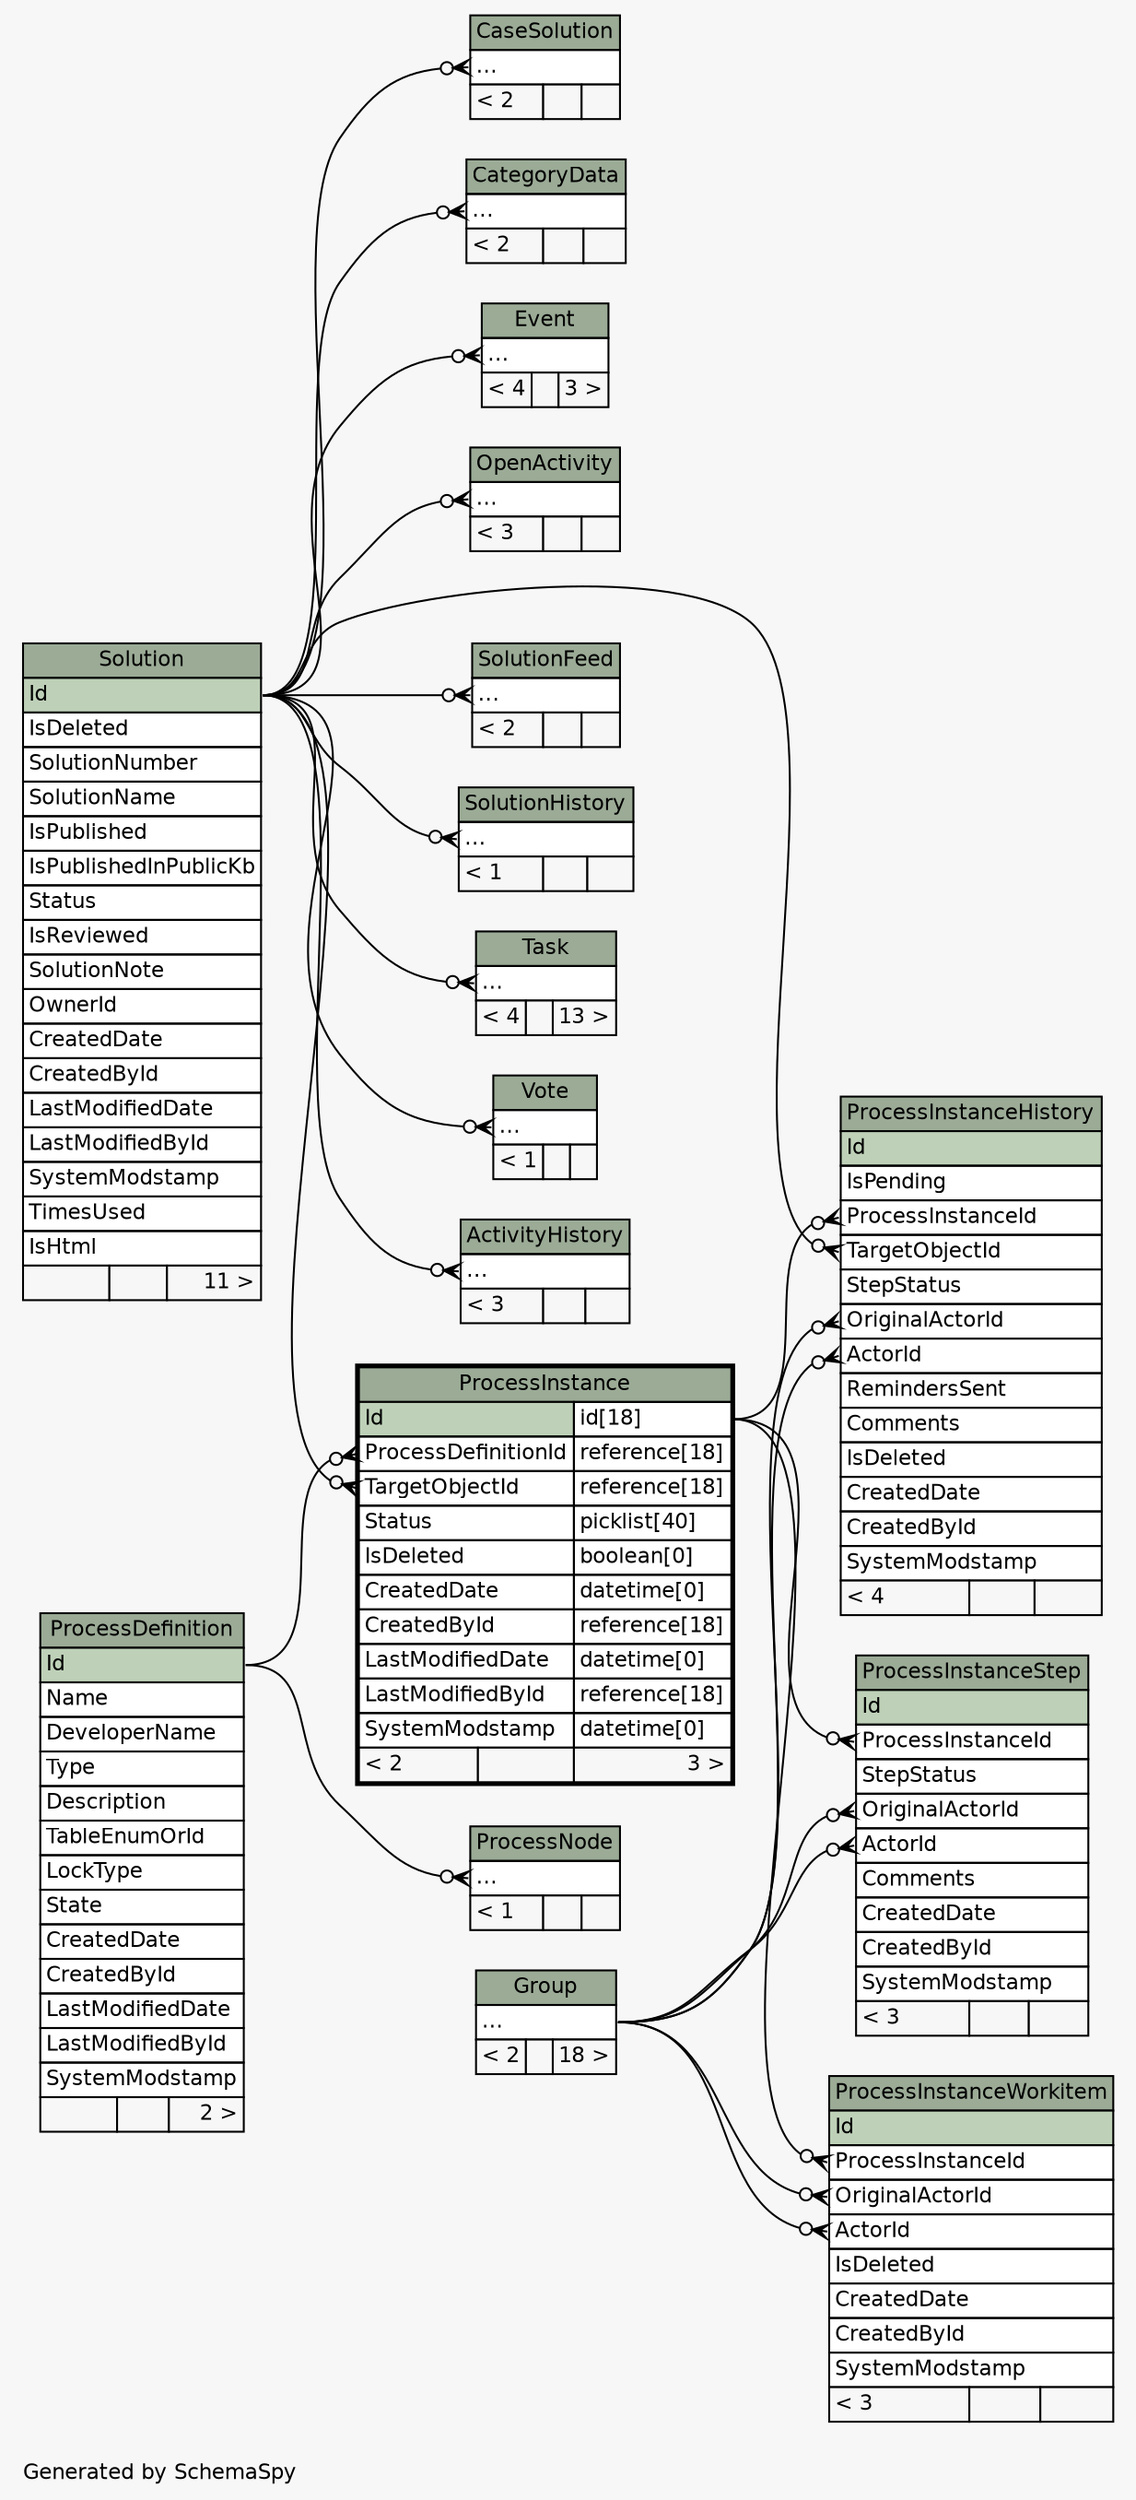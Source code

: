// dot 2.36.0 on Mac OS X 10.11.6
// SchemaSpy rev 590
digraph "twoDegreesRelationshipsDiagram" {
  graph [
    rankdir="RL"
    bgcolor="#f7f7f7"
    label="\nGenerated by SchemaSpy"
    labeljust="l"
    nodesep="0.18"
    ranksep="0.46"
    fontname="Helvetica"
    fontsize="11"
  ];
  node [
    fontname="Helvetica"
    fontsize="11"
    shape="plaintext"
  ];
  edge [
    arrowsize="0.8"
  ];
  "ActivityHistory":"elipses":w -> "Solution":"Id":e [arrowhead=none dir=back arrowtail=crowodot];
  "CaseSolution":"elipses":w -> "Solution":"Id":e [arrowhead=none dir=back arrowtail=crowodot];
  "CategoryData":"elipses":w -> "Solution":"Id":e [arrowhead=none dir=back arrowtail=crowodot];
  "Event":"elipses":w -> "Solution":"Id":e [arrowhead=none dir=back arrowtail=crowodot];
  "OpenActivity":"elipses":w -> "Solution":"Id":e [arrowhead=none dir=back arrowtail=crowodot];
  "ProcessInstance":"ProcessDefinitionId":w -> "ProcessDefinition":"Id":e [arrowhead=none dir=back arrowtail=crowodot];
  "ProcessInstance":"TargetObjectId":w -> "Solution":"Id":e [arrowhead=none dir=back arrowtail=crowodot];
  "ProcessInstanceHistory":"ActorId":w -> "Group":"elipses":e [arrowhead=none dir=back arrowtail=crowodot];
  "ProcessInstanceHistory":"OriginalActorId":w -> "Group":"elipses":e [arrowhead=none dir=back arrowtail=crowodot];
  "ProcessInstanceHistory":"ProcessInstanceId":w -> "ProcessInstance":"Id.type":e [arrowhead=none dir=back arrowtail=crowodot];
  "ProcessInstanceHistory":"TargetObjectId":w -> "Solution":"Id":e [arrowhead=none dir=back arrowtail=crowodot];
  "ProcessInstanceStep":"ActorId":w -> "Group":"elipses":e [arrowhead=none dir=back arrowtail=crowodot];
  "ProcessInstanceStep":"OriginalActorId":w -> "Group":"elipses":e [arrowhead=none dir=back arrowtail=crowodot];
  "ProcessInstanceStep":"ProcessInstanceId":w -> "ProcessInstance":"Id.type":e [arrowhead=none dir=back arrowtail=crowodot];
  "ProcessInstanceWorkitem":"ActorId":w -> "Group":"elipses":e [arrowhead=none dir=back arrowtail=crowodot];
  "ProcessInstanceWorkitem":"OriginalActorId":w -> "Group":"elipses":e [arrowhead=none dir=back arrowtail=crowodot];
  "ProcessInstanceWorkitem":"ProcessInstanceId":w -> "ProcessInstance":"Id.type":e [arrowhead=none dir=back arrowtail=crowodot];
  "ProcessNode":"elipses":w -> "ProcessDefinition":"Id":e [arrowhead=none dir=back arrowtail=crowodot];
  "SolutionFeed":"elipses":w -> "Solution":"Id":e [arrowhead=none dir=back arrowtail=crowodot];
  "SolutionHistory":"elipses":w -> "Solution":"Id":e [arrowhead=none dir=back arrowtail=crowodot];
  "Task":"elipses":w -> "Solution":"Id":e [arrowhead=none dir=back arrowtail=crowodot];
  "Vote":"elipses":w -> "Solution":"Id":e [arrowhead=none dir=back arrowtail=crowodot];
  "ActivityHistory" [
    label=<
    <TABLE BORDER="0" CELLBORDER="1" CELLSPACING="0" BGCOLOR="#ffffff">
      <TR><TD COLSPAN="3" BGCOLOR="#9bab96" ALIGN="CENTER">ActivityHistory</TD></TR>
      <TR><TD PORT="elipses" COLSPAN="3" ALIGN="LEFT">...</TD></TR>
      <TR><TD ALIGN="LEFT" BGCOLOR="#f7f7f7">&lt; 3</TD><TD ALIGN="RIGHT" BGCOLOR="#f7f7f7">  </TD><TD ALIGN="RIGHT" BGCOLOR="#f7f7f7">  </TD></TR>
    </TABLE>>
    URL="ActivityHistory.html"
    tooltip="ActivityHistory"
  ];
  "CaseSolution" [
    label=<
    <TABLE BORDER="0" CELLBORDER="1" CELLSPACING="0" BGCOLOR="#ffffff">
      <TR><TD COLSPAN="3" BGCOLOR="#9bab96" ALIGN="CENTER">CaseSolution</TD></TR>
      <TR><TD PORT="elipses" COLSPAN="3" ALIGN="LEFT">...</TD></TR>
      <TR><TD ALIGN="LEFT" BGCOLOR="#f7f7f7">&lt; 2</TD><TD ALIGN="RIGHT" BGCOLOR="#f7f7f7">  </TD><TD ALIGN="RIGHT" BGCOLOR="#f7f7f7">  </TD></TR>
    </TABLE>>
    URL="CaseSolution.html"
    tooltip="CaseSolution"
  ];
  "CategoryData" [
    label=<
    <TABLE BORDER="0" CELLBORDER="1" CELLSPACING="0" BGCOLOR="#ffffff">
      <TR><TD COLSPAN="3" BGCOLOR="#9bab96" ALIGN="CENTER">CategoryData</TD></TR>
      <TR><TD PORT="elipses" COLSPAN="3" ALIGN="LEFT">...</TD></TR>
      <TR><TD ALIGN="LEFT" BGCOLOR="#f7f7f7">&lt; 2</TD><TD ALIGN="RIGHT" BGCOLOR="#f7f7f7">  </TD><TD ALIGN="RIGHT" BGCOLOR="#f7f7f7">  </TD></TR>
    </TABLE>>
    URL="CategoryData.html"
    tooltip="CategoryData"
  ];
  "Event" [
    label=<
    <TABLE BORDER="0" CELLBORDER="1" CELLSPACING="0" BGCOLOR="#ffffff">
      <TR><TD COLSPAN="3" BGCOLOR="#9bab96" ALIGN="CENTER">Event</TD></TR>
      <TR><TD PORT="elipses" COLSPAN="3" ALIGN="LEFT">...</TD></TR>
      <TR><TD ALIGN="LEFT" BGCOLOR="#f7f7f7">&lt; 4</TD><TD ALIGN="RIGHT" BGCOLOR="#f7f7f7">  </TD><TD ALIGN="RIGHT" BGCOLOR="#f7f7f7">3 &gt;</TD></TR>
    </TABLE>>
    URL="Event.html"
    tooltip="Event"
  ];
  "Group" [
    label=<
    <TABLE BORDER="0" CELLBORDER="1" CELLSPACING="0" BGCOLOR="#ffffff">
      <TR><TD COLSPAN="3" BGCOLOR="#9bab96" ALIGN="CENTER">Group</TD></TR>
      <TR><TD PORT="elipses" COLSPAN="3" ALIGN="LEFT">...</TD></TR>
      <TR><TD ALIGN="LEFT" BGCOLOR="#f7f7f7">&lt; 2</TD><TD ALIGN="RIGHT" BGCOLOR="#f7f7f7">  </TD><TD ALIGN="RIGHT" BGCOLOR="#f7f7f7">18 &gt;</TD></TR>
    </TABLE>>
    URL="Group.html"
    tooltip="Group"
  ];
  "OpenActivity" [
    label=<
    <TABLE BORDER="0" CELLBORDER="1" CELLSPACING="0" BGCOLOR="#ffffff">
      <TR><TD COLSPAN="3" BGCOLOR="#9bab96" ALIGN="CENTER">OpenActivity</TD></TR>
      <TR><TD PORT="elipses" COLSPAN="3" ALIGN="LEFT">...</TD></TR>
      <TR><TD ALIGN="LEFT" BGCOLOR="#f7f7f7">&lt; 3</TD><TD ALIGN="RIGHT" BGCOLOR="#f7f7f7">  </TD><TD ALIGN="RIGHT" BGCOLOR="#f7f7f7">  </TD></TR>
    </TABLE>>
    URL="OpenActivity.html"
    tooltip="OpenActivity"
  ];
  "ProcessDefinition" [
    label=<
    <TABLE BORDER="0" CELLBORDER="1" CELLSPACING="0" BGCOLOR="#ffffff">
      <TR><TD COLSPAN="3" BGCOLOR="#9bab96" ALIGN="CENTER">ProcessDefinition</TD></TR>
      <TR><TD PORT="Id" COLSPAN="3" BGCOLOR="#bed1b8" ALIGN="LEFT">Id</TD></TR>
      <TR><TD PORT="Name" COLSPAN="3" ALIGN="LEFT">Name</TD></TR>
      <TR><TD PORT="DeveloperName" COLSPAN="3" ALIGN="LEFT">DeveloperName</TD></TR>
      <TR><TD PORT="Type" COLSPAN="3" ALIGN="LEFT">Type</TD></TR>
      <TR><TD PORT="Description" COLSPAN="3" ALIGN="LEFT">Description</TD></TR>
      <TR><TD PORT="TableEnumOrId" COLSPAN="3" ALIGN="LEFT">TableEnumOrId</TD></TR>
      <TR><TD PORT="LockType" COLSPAN="3" ALIGN="LEFT">LockType</TD></TR>
      <TR><TD PORT="State" COLSPAN="3" ALIGN="LEFT">State</TD></TR>
      <TR><TD PORT="CreatedDate" COLSPAN="3" ALIGN="LEFT">CreatedDate</TD></TR>
      <TR><TD PORT="CreatedById" COLSPAN="3" ALIGN="LEFT">CreatedById</TD></TR>
      <TR><TD PORT="LastModifiedDate" COLSPAN="3" ALIGN="LEFT">LastModifiedDate</TD></TR>
      <TR><TD PORT="LastModifiedById" COLSPAN="3" ALIGN="LEFT">LastModifiedById</TD></TR>
      <TR><TD PORT="SystemModstamp" COLSPAN="3" ALIGN="LEFT">SystemModstamp</TD></TR>
      <TR><TD ALIGN="LEFT" BGCOLOR="#f7f7f7">  </TD><TD ALIGN="RIGHT" BGCOLOR="#f7f7f7">  </TD><TD ALIGN="RIGHT" BGCOLOR="#f7f7f7">2 &gt;</TD></TR>
    </TABLE>>
    URL="ProcessDefinition.html"
    tooltip="ProcessDefinition"
  ];
  "ProcessInstance" [
    label=<
    <TABLE BORDER="2" CELLBORDER="1" CELLSPACING="0" BGCOLOR="#ffffff">
      <TR><TD COLSPAN="3" BGCOLOR="#9bab96" ALIGN="CENTER">ProcessInstance</TD></TR>
      <TR><TD PORT="Id" COLSPAN="2" BGCOLOR="#bed1b8" ALIGN="LEFT">Id</TD><TD PORT="Id.type" ALIGN="LEFT">id[18]</TD></TR>
      <TR><TD PORT="ProcessDefinitionId" COLSPAN="2" ALIGN="LEFT">ProcessDefinitionId</TD><TD PORT="ProcessDefinitionId.type" ALIGN="LEFT">reference[18]</TD></TR>
      <TR><TD PORT="TargetObjectId" COLSPAN="2" ALIGN="LEFT">TargetObjectId</TD><TD PORT="TargetObjectId.type" ALIGN="LEFT">reference[18]</TD></TR>
      <TR><TD PORT="Status" COLSPAN="2" ALIGN="LEFT">Status</TD><TD PORT="Status.type" ALIGN="LEFT">picklist[40]</TD></TR>
      <TR><TD PORT="IsDeleted" COLSPAN="2" ALIGN="LEFT">IsDeleted</TD><TD PORT="IsDeleted.type" ALIGN="LEFT">boolean[0]</TD></TR>
      <TR><TD PORT="CreatedDate" COLSPAN="2" ALIGN="LEFT">CreatedDate</TD><TD PORT="CreatedDate.type" ALIGN="LEFT">datetime[0]</TD></TR>
      <TR><TD PORT="CreatedById" COLSPAN="2" ALIGN="LEFT">CreatedById</TD><TD PORT="CreatedById.type" ALIGN="LEFT">reference[18]</TD></TR>
      <TR><TD PORT="LastModifiedDate" COLSPAN="2" ALIGN="LEFT">LastModifiedDate</TD><TD PORT="LastModifiedDate.type" ALIGN="LEFT">datetime[0]</TD></TR>
      <TR><TD PORT="LastModifiedById" COLSPAN="2" ALIGN="LEFT">LastModifiedById</TD><TD PORT="LastModifiedById.type" ALIGN="LEFT">reference[18]</TD></TR>
      <TR><TD PORT="SystemModstamp" COLSPAN="2" ALIGN="LEFT">SystemModstamp</TD><TD PORT="SystemModstamp.type" ALIGN="LEFT">datetime[0]</TD></TR>
      <TR><TD ALIGN="LEFT" BGCOLOR="#f7f7f7">&lt; 2</TD><TD ALIGN="RIGHT" BGCOLOR="#f7f7f7">  </TD><TD ALIGN="RIGHT" BGCOLOR="#f7f7f7">3 &gt;</TD></TR>
    </TABLE>>
    URL="ProcessInstance.html"
    tooltip="ProcessInstance"
  ];
  "ProcessInstanceHistory" [
    label=<
    <TABLE BORDER="0" CELLBORDER="1" CELLSPACING="0" BGCOLOR="#ffffff">
      <TR><TD COLSPAN="3" BGCOLOR="#9bab96" ALIGN="CENTER">ProcessInstanceHistory</TD></TR>
      <TR><TD PORT="Id" COLSPAN="3" BGCOLOR="#bed1b8" ALIGN="LEFT">Id</TD></TR>
      <TR><TD PORT="IsPending" COLSPAN="3" ALIGN="LEFT">IsPending</TD></TR>
      <TR><TD PORT="ProcessInstanceId" COLSPAN="3" ALIGN="LEFT">ProcessInstanceId</TD></TR>
      <TR><TD PORT="TargetObjectId" COLSPAN="3" ALIGN="LEFT">TargetObjectId</TD></TR>
      <TR><TD PORT="StepStatus" COLSPAN="3" ALIGN="LEFT">StepStatus</TD></TR>
      <TR><TD PORT="OriginalActorId" COLSPAN="3" ALIGN="LEFT">OriginalActorId</TD></TR>
      <TR><TD PORT="ActorId" COLSPAN="3" ALIGN="LEFT">ActorId</TD></TR>
      <TR><TD PORT="RemindersSent" COLSPAN="3" ALIGN="LEFT">RemindersSent</TD></TR>
      <TR><TD PORT="Comments" COLSPAN="3" ALIGN="LEFT">Comments</TD></TR>
      <TR><TD PORT="IsDeleted" COLSPAN="3" ALIGN="LEFT">IsDeleted</TD></TR>
      <TR><TD PORT="CreatedDate" COLSPAN="3" ALIGN="LEFT">CreatedDate</TD></TR>
      <TR><TD PORT="CreatedById" COLSPAN="3" ALIGN="LEFT">CreatedById</TD></TR>
      <TR><TD PORT="SystemModstamp" COLSPAN="3" ALIGN="LEFT">SystemModstamp</TD></TR>
      <TR><TD ALIGN="LEFT" BGCOLOR="#f7f7f7">&lt; 4</TD><TD ALIGN="RIGHT" BGCOLOR="#f7f7f7">  </TD><TD ALIGN="RIGHT" BGCOLOR="#f7f7f7">  </TD></TR>
    </TABLE>>
    URL="ProcessInstanceHistory.html"
    tooltip="ProcessInstanceHistory"
  ];
  "ProcessInstanceStep" [
    label=<
    <TABLE BORDER="0" CELLBORDER="1" CELLSPACING="0" BGCOLOR="#ffffff">
      <TR><TD COLSPAN="3" BGCOLOR="#9bab96" ALIGN="CENTER">ProcessInstanceStep</TD></TR>
      <TR><TD PORT="Id" COLSPAN="3" BGCOLOR="#bed1b8" ALIGN="LEFT">Id</TD></TR>
      <TR><TD PORT="ProcessInstanceId" COLSPAN="3" ALIGN="LEFT">ProcessInstanceId</TD></TR>
      <TR><TD PORT="StepStatus" COLSPAN="3" ALIGN="LEFT">StepStatus</TD></TR>
      <TR><TD PORT="OriginalActorId" COLSPAN="3" ALIGN="LEFT">OriginalActorId</TD></TR>
      <TR><TD PORT="ActorId" COLSPAN="3" ALIGN="LEFT">ActorId</TD></TR>
      <TR><TD PORT="Comments" COLSPAN="3" ALIGN="LEFT">Comments</TD></TR>
      <TR><TD PORT="CreatedDate" COLSPAN="3" ALIGN="LEFT">CreatedDate</TD></TR>
      <TR><TD PORT="CreatedById" COLSPAN="3" ALIGN="LEFT">CreatedById</TD></TR>
      <TR><TD PORT="SystemModstamp" COLSPAN="3" ALIGN="LEFT">SystemModstamp</TD></TR>
      <TR><TD ALIGN="LEFT" BGCOLOR="#f7f7f7">&lt; 3</TD><TD ALIGN="RIGHT" BGCOLOR="#f7f7f7">  </TD><TD ALIGN="RIGHT" BGCOLOR="#f7f7f7">  </TD></TR>
    </TABLE>>
    URL="ProcessInstanceStep.html"
    tooltip="ProcessInstanceStep"
  ];
  "ProcessInstanceWorkitem" [
    label=<
    <TABLE BORDER="0" CELLBORDER="1" CELLSPACING="0" BGCOLOR="#ffffff">
      <TR><TD COLSPAN="3" BGCOLOR="#9bab96" ALIGN="CENTER">ProcessInstanceWorkitem</TD></TR>
      <TR><TD PORT="Id" COLSPAN="3" BGCOLOR="#bed1b8" ALIGN="LEFT">Id</TD></TR>
      <TR><TD PORT="ProcessInstanceId" COLSPAN="3" ALIGN="LEFT">ProcessInstanceId</TD></TR>
      <TR><TD PORT="OriginalActorId" COLSPAN="3" ALIGN="LEFT">OriginalActorId</TD></TR>
      <TR><TD PORT="ActorId" COLSPAN="3" ALIGN="LEFT">ActorId</TD></TR>
      <TR><TD PORT="IsDeleted" COLSPAN="3" ALIGN="LEFT">IsDeleted</TD></TR>
      <TR><TD PORT="CreatedDate" COLSPAN="3" ALIGN="LEFT">CreatedDate</TD></TR>
      <TR><TD PORT="CreatedById" COLSPAN="3" ALIGN="LEFT">CreatedById</TD></TR>
      <TR><TD PORT="SystemModstamp" COLSPAN="3" ALIGN="LEFT">SystemModstamp</TD></TR>
      <TR><TD ALIGN="LEFT" BGCOLOR="#f7f7f7">&lt; 3</TD><TD ALIGN="RIGHT" BGCOLOR="#f7f7f7">  </TD><TD ALIGN="RIGHT" BGCOLOR="#f7f7f7">  </TD></TR>
    </TABLE>>
    URL="ProcessInstanceWorkitem.html"
    tooltip="ProcessInstanceWorkitem"
  ];
  "ProcessNode" [
    label=<
    <TABLE BORDER="0" CELLBORDER="1" CELLSPACING="0" BGCOLOR="#ffffff">
      <TR><TD COLSPAN="3" BGCOLOR="#9bab96" ALIGN="CENTER">ProcessNode</TD></TR>
      <TR><TD PORT="elipses" COLSPAN="3" ALIGN="LEFT">...</TD></TR>
      <TR><TD ALIGN="LEFT" BGCOLOR="#f7f7f7">&lt; 1</TD><TD ALIGN="RIGHT" BGCOLOR="#f7f7f7">  </TD><TD ALIGN="RIGHT" BGCOLOR="#f7f7f7">  </TD></TR>
    </TABLE>>
    URL="ProcessNode.html"
    tooltip="ProcessNode"
  ];
  "Solution" [
    label=<
    <TABLE BORDER="0" CELLBORDER="1" CELLSPACING="0" BGCOLOR="#ffffff">
      <TR><TD COLSPAN="3" BGCOLOR="#9bab96" ALIGN="CENTER">Solution</TD></TR>
      <TR><TD PORT="Id" COLSPAN="3" BGCOLOR="#bed1b8" ALIGN="LEFT">Id</TD></TR>
      <TR><TD PORT="IsDeleted" COLSPAN="3" ALIGN="LEFT">IsDeleted</TD></TR>
      <TR><TD PORT="SolutionNumber" COLSPAN="3" ALIGN="LEFT">SolutionNumber</TD></TR>
      <TR><TD PORT="SolutionName" COLSPAN="3" ALIGN="LEFT">SolutionName</TD></TR>
      <TR><TD PORT="IsPublished" COLSPAN="3" ALIGN="LEFT">IsPublished</TD></TR>
      <TR><TD PORT="IsPublishedInPublicKb" COLSPAN="3" ALIGN="LEFT">IsPublishedInPublicKb</TD></TR>
      <TR><TD PORT="Status" COLSPAN="3" ALIGN="LEFT">Status</TD></TR>
      <TR><TD PORT="IsReviewed" COLSPAN="3" ALIGN="LEFT">IsReviewed</TD></TR>
      <TR><TD PORT="SolutionNote" COLSPAN="3" ALIGN="LEFT">SolutionNote</TD></TR>
      <TR><TD PORT="OwnerId" COLSPAN="3" ALIGN="LEFT">OwnerId</TD></TR>
      <TR><TD PORT="CreatedDate" COLSPAN="3" ALIGN="LEFT">CreatedDate</TD></TR>
      <TR><TD PORT="CreatedById" COLSPAN="3" ALIGN="LEFT">CreatedById</TD></TR>
      <TR><TD PORT="LastModifiedDate" COLSPAN="3" ALIGN="LEFT">LastModifiedDate</TD></TR>
      <TR><TD PORT="LastModifiedById" COLSPAN="3" ALIGN="LEFT">LastModifiedById</TD></TR>
      <TR><TD PORT="SystemModstamp" COLSPAN="3" ALIGN="LEFT">SystemModstamp</TD></TR>
      <TR><TD PORT="TimesUsed" COLSPAN="3" ALIGN="LEFT">TimesUsed</TD></TR>
      <TR><TD PORT="IsHtml" COLSPAN="3" ALIGN="LEFT">IsHtml</TD></TR>
      <TR><TD ALIGN="LEFT" BGCOLOR="#f7f7f7">  </TD><TD ALIGN="RIGHT" BGCOLOR="#f7f7f7">  </TD><TD ALIGN="RIGHT" BGCOLOR="#f7f7f7">11 &gt;</TD></TR>
    </TABLE>>
    URL="Solution.html"
    tooltip="Solution"
  ];
  "SolutionFeed" [
    label=<
    <TABLE BORDER="0" CELLBORDER="1" CELLSPACING="0" BGCOLOR="#ffffff">
      <TR><TD COLSPAN="3" BGCOLOR="#9bab96" ALIGN="CENTER">SolutionFeed</TD></TR>
      <TR><TD PORT="elipses" COLSPAN="3" ALIGN="LEFT">...</TD></TR>
      <TR><TD ALIGN="LEFT" BGCOLOR="#f7f7f7">&lt; 2</TD><TD ALIGN="RIGHT" BGCOLOR="#f7f7f7">  </TD><TD ALIGN="RIGHT" BGCOLOR="#f7f7f7">  </TD></TR>
    </TABLE>>
    URL="SolutionFeed.html"
    tooltip="SolutionFeed"
  ];
  "SolutionHistory" [
    label=<
    <TABLE BORDER="0" CELLBORDER="1" CELLSPACING="0" BGCOLOR="#ffffff">
      <TR><TD COLSPAN="3" BGCOLOR="#9bab96" ALIGN="CENTER">SolutionHistory</TD></TR>
      <TR><TD PORT="elipses" COLSPAN="3" ALIGN="LEFT">...</TD></TR>
      <TR><TD ALIGN="LEFT" BGCOLOR="#f7f7f7">&lt; 1</TD><TD ALIGN="RIGHT" BGCOLOR="#f7f7f7">  </TD><TD ALIGN="RIGHT" BGCOLOR="#f7f7f7">  </TD></TR>
    </TABLE>>
    URL="SolutionHistory.html"
    tooltip="SolutionHistory"
  ];
  "Task" [
    label=<
    <TABLE BORDER="0" CELLBORDER="1" CELLSPACING="0" BGCOLOR="#ffffff">
      <TR><TD COLSPAN="3" BGCOLOR="#9bab96" ALIGN="CENTER">Task</TD></TR>
      <TR><TD PORT="elipses" COLSPAN="3" ALIGN="LEFT">...</TD></TR>
      <TR><TD ALIGN="LEFT" BGCOLOR="#f7f7f7">&lt; 4</TD><TD ALIGN="RIGHT" BGCOLOR="#f7f7f7">  </TD><TD ALIGN="RIGHT" BGCOLOR="#f7f7f7">13 &gt;</TD></TR>
    </TABLE>>
    URL="Task.html"
    tooltip="Task"
  ];
  "Vote" [
    label=<
    <TABLE BORDER="0" CELLBORDER="1" CELLSPACING="0" BGCOLOR="#ffffff">
      <TR><TD COLSPAN="3" BGCOLOR="#9bab96" ALIGN="CENTER">Vote</TD></TR>
      <TR><TD PORT="elipses" COLSPAN="3" ALIGN="LEFT">...</TD></TR>
      <TR><TD ALIGN="LEFT" BGCOLOR="#f7f7f7">&lt; 1</TD><TD ALIGN="RIGHT" BGCOLOR="#f7f7f7">  </TD><TD ALIGN="RIGHT" BGCOLOR="#f7f7f7">  </TD></TR>
    </TABLE>>
    URL="Vote.html"
    tooltip="Vote"
  ];
}
